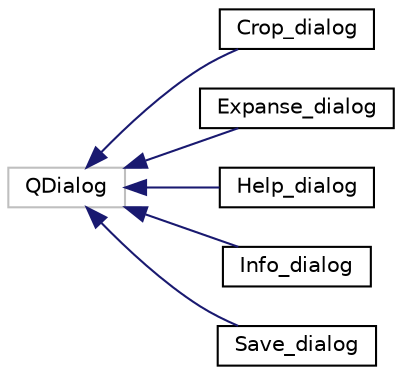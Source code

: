 digraph "Graphical Class Hierarchy"
{
  edge [fontname="Helvetica",fontsize="10",labelfontname="Helvetica",labelfontsize="10"];
  node [fontname="Helvetica",fontsize="10",shape=record];
  rankdir="LR";
  Node1 [label="QDialog",height=0.2,width=0.4,color="grey75", fillcolor="white", style="filled"];
  Node1 -> Node2 [dir="back",color="midnightblue",fontsize="10",style="solid",fontname="Helvetica"];
  Node2 [label="Crop_dialog",height=0.2,width=0.4,color="black", fillcolor="white", style="filled",URL="$classCrop__dialog.html",tooltip="Class for implementation of image crop. "];
  Node1 -> Node3 [dir="back",color="midnightblue",fontsize="10",style="solid",fontname="Helvetica"];
  Node3 [label="Expanse_dialog",height=0.2,width=0.4,color="black", fillcolor="white", style="filled",URL="$classExpanse__dialog.html",tooltip="Class for implementation of image expanse. "];
  Node1 -> Node4 [dir="back",color="midnightblue",fontsize="10",style="solid",fontname="Helvetica"];
  Node4 [label="Help_dialog",height=0.2,width=0.4,color="black", fillcolor="white", style="filled",URL="$classHelp__dialog.html",tooltip="Class for help dialog content. "];
  Node1 -> Node5 [dir="back",color="midnightblue",fontsize="10",style="solid",fontname="Helvetica"];
  Node5 [label="Info_dialog",height=0.2,width=0.4,color="black", fillcolor="white", style="filled",URL="$classInfo__dialog.html",tooltip="Class for implementation of dialog with information about image. "];
  Node1 -> Node6 [dir="back",color="midnightblue",fontsize="10",style="solid",fontname="Helvetica"];
  Node6 [label="Save_dialog",height=0.2,width=0.4,color="black", fillcolor="white", style="filled",URL="$classSave__dialog.html",tooltip="Class implements saving dialog. "];
}
